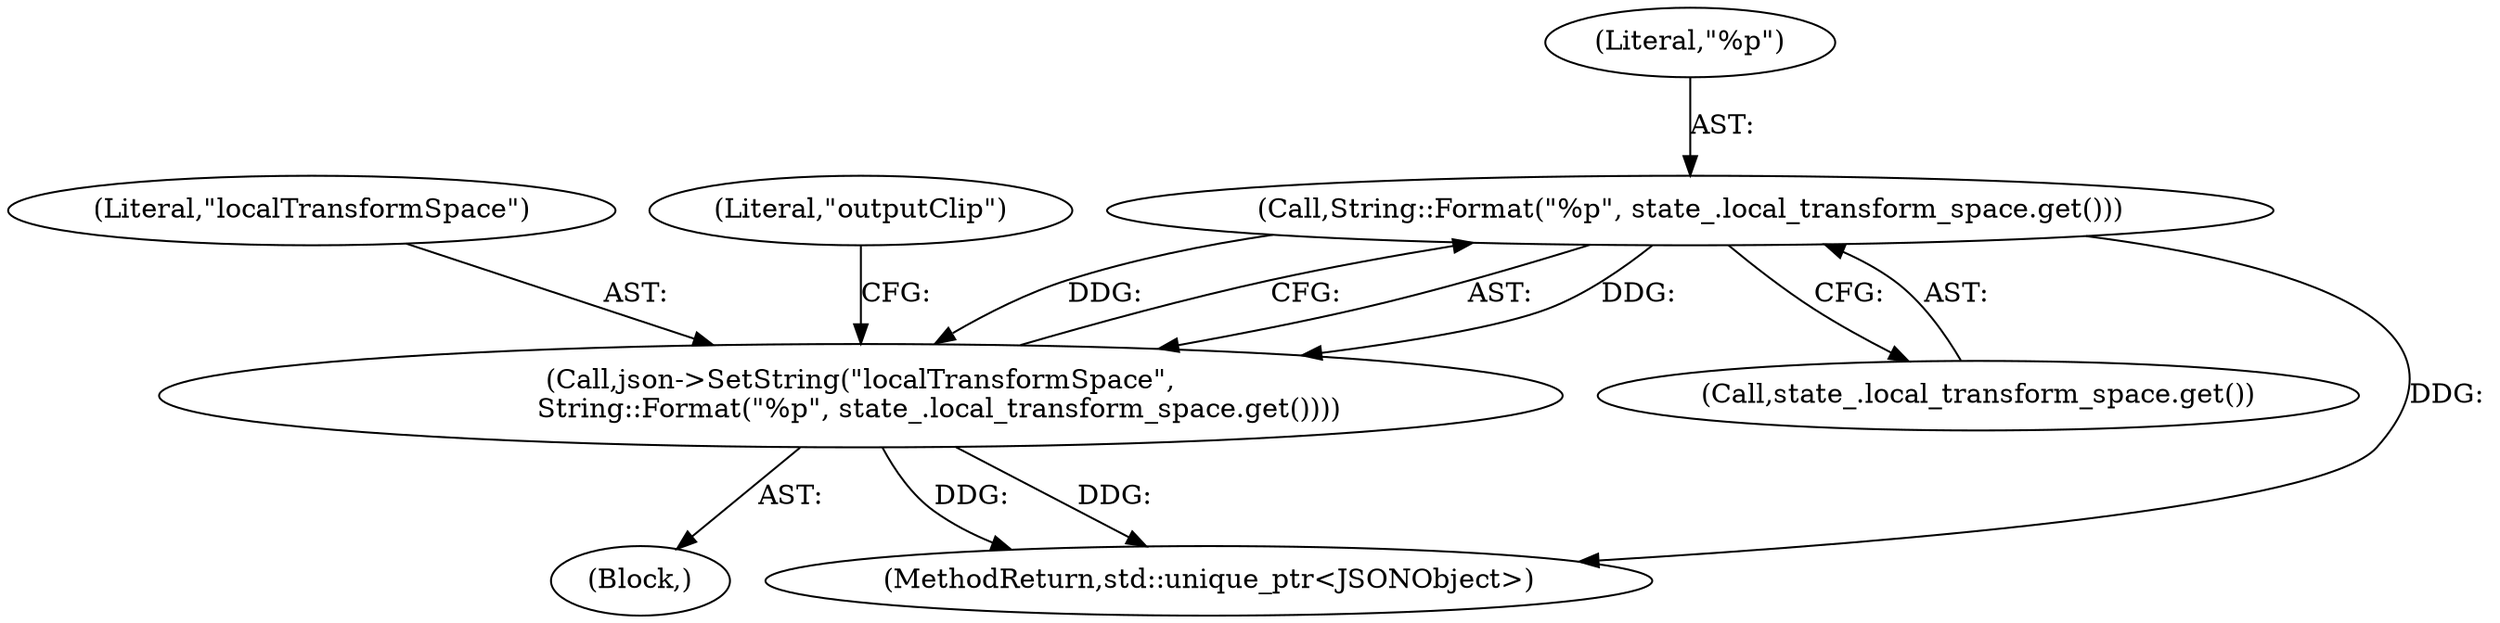 digraph "1_Chrome_f911e11e7f6b5c0d6f5ee694a9871de6619889f7_44@del" {
"1000115" [label="(Call,String::Format(\"%p\", state_.local_transform_space.get()))"];
"1000113" [label="(Call,json->SetString(\"localTransformSpace\",\n                  String::Format(\"%p\", state_.local_transform_space.get())))"];
"1000115" [label="(Call,String::Format(\"%p\", state_.local_transform_space.get()))"];
"1000117" [label="(Call,state_.local_transform_space.get())"];
"1000114" [label="(Literal,\"localTransformSpace\")"];
"1000119" [label="(Literal,\"outputClip\")"];
"1000195" [label="(MethodReturn,std::unique_ptr<JSONObject>)"];
"1000113" [label="(Call,json->SetString(\"localTransformSpace\",\n                  String::Format(\"%p\", state_.local_transform_space.get())))"];
"1000116" [label="(Literal,\"%p\")"];
"1000101" [label="(Block,)"];
"1000115" -> "1000113"  [label="AST: "];
"1000115" -> "1000117"  [label="CFG: "];
"1000116" -> "1000115"  [label="AST: "];
"1000117" -> "1000115"  [label="AST: "];
"1000113" -> "1000115"  [label="CFG: "];
"1000115" -> "1000195"  [label="DDG: "];
"1000115" -> "1000113"  [label="DDG: "];
"1000115" -> "1000113"  [label="DDG: "];
"1000113" -> "1000101"  [label="AST: "];
"1000114" -> "1000113"  [label="AST: "];
"1000119" -> "1000113"  [label="CFG: "];
"1000113" -> "1000195"  [label="DDG: "];
"1000113" -> "1000195"  [label="DDG: "];
}
